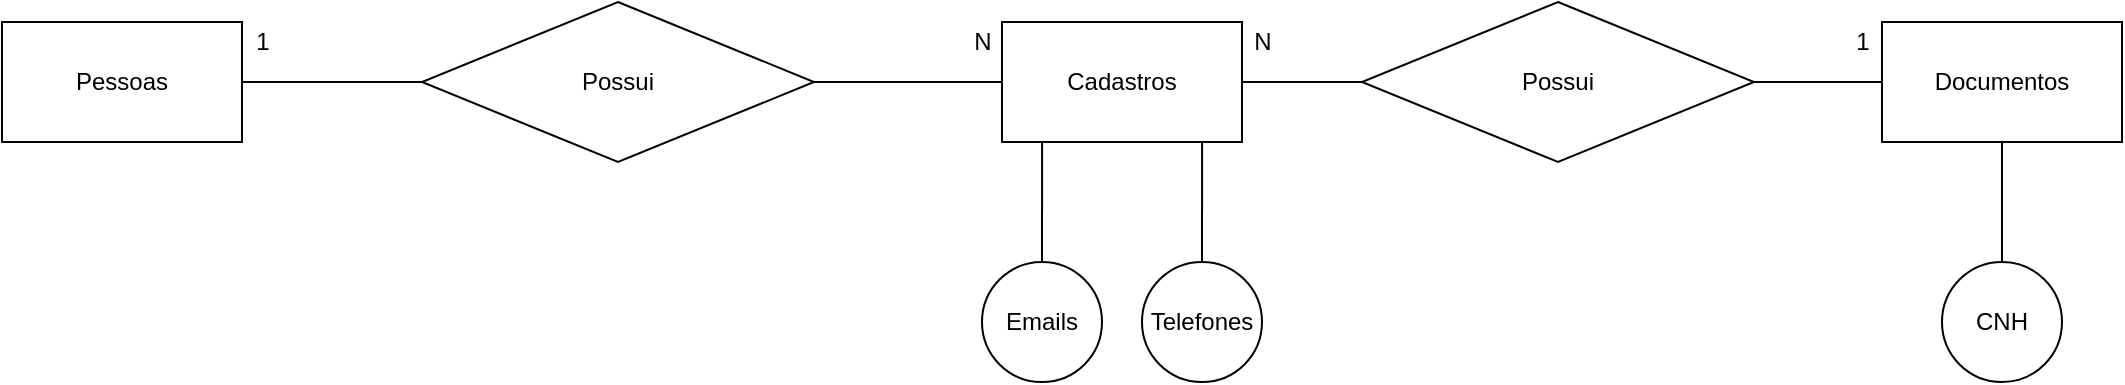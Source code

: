 <mxfile version="14.4.2" type="device"><diagram id="A9swm0uunLP4BwG_Z6m0" name="Page-1"><mxGraphModel dx="1240" dy="561" grid="0" gridSize="10" guides="1" tooltips="1" connect="1" arrows="1" fold="1" page="0" pageScale="1" pageWidth="827" pageHeight="1169" math="0" shadow="0"><root><mxCell id="0"/><mxCell id="1" parent="0"/><mxCell id="15cYPPe2vgO4RhR4SuYc-3" style="edgeStyle=orthogonalEdgeStyle;rounded=0;orthogonalLoop=1;jettySize=auto;html=1;exitX=1;exitY=0.5;exitDx=0;exitDy=0;entryX=0;entryY=0.5;entryDx=0;entryDy=0;endArrow=none;endFill=0;" edge="1" parent="1" source="15cYPPe2vgO4RhR4SuYc-1" target="15cYPPe2vgO4RhR4SuYc-2"><mxGeometry relative="1" as="geometry"/></mxCell><mxCell id="15cYPPe2vgO4RhR4SuYc-1" value="Pessoas" style="rounded=0;whiteSpace=wrap;html=1;" vertex="1" parent="1"><mxGeometry x="170" y="110" width="120" height="60" as="geometry"/></mxCell><mxCell id="15cYPPe2vgO4RhR4SuYc-5" style="edgeStyle=orthogonalEdgeStyle;rounded=0;orthogonalLoop=1;jettySize=auto;html=1;exitX=1;exitY=0.5;exitDx=0;exitDy=0;entryX=0;entryY=0.5;entryDx=0;entryDy=0;endArrow=none;endFill=0;" edge="1" parent="1" source="15cYPPe2vgO4RhR4SuYc-2" target="15cYPPe2vgO4RhR4SuYc-4"><mxGeometry relative="1" as="geometry"/></mxCell><mxCell id="15cYPPe2vgO4RhR4SuYc-2" value="Possui" style="rhombus;whiteSpace=wrap;html=1;" vertex="1" parent="1"><mxGeometry x="380" y="100" width="196" height="80" as="geometry"/></mxCell><mxCell id="15cYPPe2vgO4RhR4SuYc-7" style="rounded=0;orthogonalLoop=1;jettySize=auto;html=1;exitX=0.167;exitY=1;exitDx=0;exitDy=0;entryX=0.5;entryY=0;entryDx=0;entryDy=0;endArrow=none;endFill=0;exitPerimeter=0;" edge="1" parent="1" source="15cYPPe2vgO4RhR4SuYc-4" target="15cYPPe2vgO4RhR4SuYc-6"><mxGeometry relative="1" as="geometry"><mxPoint x="720" y="170" as="sourcePoint"/></mxGeometry></mxCell><mxCell id="15cYPPe2vgO4RhR4SuYc-12" style="edgeStyle=none;rounded=0;orthogonalLoop=1;jettySize=auto;html=1;exitX=1;exitY=0.5;exitDx=0;exitDy=0;endArrow=none;endFill=0;" edge="1" parent="1" source="15cYPPe2vgO4RhR4SuYc-4" target="15cYPPe2vgO4RhR4SuYc-16"><mxGeometry relative="1" as="geometry"><mxPoint x="890" y="140" as="targetPoint"/></mxGeometry></mxCell><mxCell id="15cYPPe2vgO4RhR4SuYc-4" value="Cadastros" style="rounded=0;whiteSpace=wrap;html=1;" vertex="1" parent="1"><mxGeometry x="670" y="110" width="120" height="60" as="geometry"/></mxCell><mxCell id="15cYPPe2vgO4RhR4SuYc-6" value="Emails" style="ellipse;whiteSpace=wrap;html=1;aspect=fixed;" vertex="1" parent="1"><mxGeometry x="660" y="230" width="60" height="60" as="geometry"/></mxCell><mxCell id="15cYPPe2vgO4RhR4SuYc-9" style="edgeStyle=none;rounded=0;orthogonalLoop=1;jettySize=auto;html=1;entryX=0.417;entryY=1;entryDx=0;entryDy=0;entryPerimeter=0;endArrow=none;endFill=0;" edge="1" parent="1" source="15cYPPe2vgO4RhR4SuYc-8"><mxGeometry relative="1" as="geometry"><mxPoint x="770.04" y="170" as="targetPoint"/></mxGeometry></mxCell><mxCell id="15cYPPe2vgO4RhR4SuYc-8" value="Telefones" style="ellipse;whiteSpace=wrap;html=1;aspect=fixed;" vertex="1" parent="1"><mxGeometry x="740" y="230" width="60" height="60" as="geometry"/></mxCell><mxCell id="15cYPPe2vgO4RhR4SuYc-10" value="1" style="text;html=1;align=center;verticalAlign=middle;resizable=0;points=[];autosize=1;" vertex="1" parent="1"><mxGeometry x="290" y="110" width="20" height="20" as="geometry"/></mxCell><mxCell id="15cYPPe2vgO4RhR4SuYc-11" value="N" style="text;html=1;align=center;verticalAlign=middle;resizable=0;points=[];autosize=1;" vertex="1" parent="1"><mxGeometry x="650" y="110" width="20" height="20" as="geometry"/></mxCell><mxCell id="15cYPPe2vgO4RhR4SuYc-15" value="" style="edgeStyle=none;rounded=0;orthogonalLoop=1;jettySize=auto;html=1;endArrow=none;endFill=0;" edge="1" parent="1" source="15cYPPe2vgO4RhR4SuYc-16" target="15cYPPe2vgO4RhR4SuYc-14"><mxGeometry relative="1" as="geometry"><mxPoint x="1060" y="140" as="sourcePoint"/></mxGeometry></mxCell><mxCell id="15cYPPe2vgO4RhR4SuYc-20" style="edgeStyle=none;rounded=0;orthogonalLoop=1;jettySize=auto;html=1;exitX=0.5;exitY=1;exitDx=0;exitDy=0;endArrow=none;endFill=0;" edge="1" parent="1" source="15cYPPe2vgO4RhR4SuYc-14" target="15cYPPe2vgO4RhR4SuYc-21"><mxGeometry relative="1" as="geometry"><mxPoint x="1170" y="220" as="targetPoint"/></mxGeometry></mxCell><mxCell id="15cYPPe2vgO4RhR4SuYc-14" value="Documentos" style="whiteSpace=wrap;html=1;rounded=0;" vertex="1" parent="1"><mxGeometry x="1110" y="110" width="120" height="60" as="geometry"/></mxCell><mxCell id="15cYPPe2vgO4RhR4SuYc-16" value="Possui" style="rhombus;whiteSpace=wrap;html=1;" vertex="1" parent="1"><mxGeometry x="850" y="100" width="196" height="80" as="geometry"/></mxCell><mxCell id="15cYPPe2vgO4RhR4SuYc-18" value="N" style="text;html=1;align=center;verticalAlign=middle;resizable=0;points=[];autosize=1;" vertex="1" parent="1"><mxGeometry x="790" y="110" width="20" height="20" as="geometry"/></mxCell><mxCell id="15cYPPe2vgO4RhR4SuYc-19" value="1" style="text;html=1;align=center;verticalAlign=middle;resizable=0;points=[];autosize=1;" vertex="1" parent="1"><mxGeometry x="1090" y="110" width="20" height="20" as="geometry"/></mxCell><mxCell id="15cYPPe2vgO4RhR4SuYc-21" value="CNH" style="ellipse;whiteSpace=wrap;html=1;aspect=fixed;" vertex="1" parent="1"><mxGeometry x="1140" y="230" width="60" height="60" as="geometry"/></mxCell></root></mxGraphModel></diagram></mxfile>